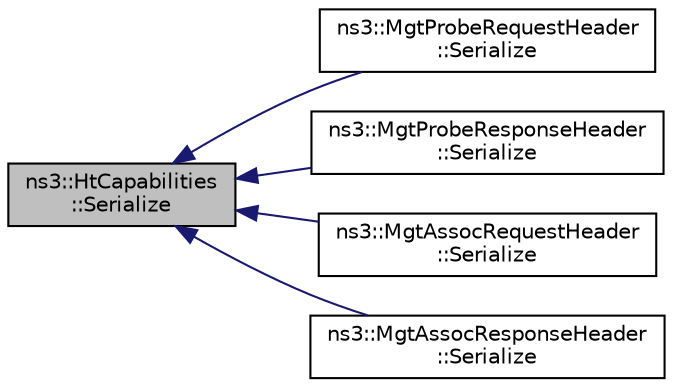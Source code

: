 digraph "ns3::HtCapabilities::Serialize"
{
  edge [fontname="Helvetica",fontsize="10",labelfontname="Helvetica",labelfontsize="10"];
  node [fontname="Helvetica",fontsize="10",shape=record];
  rankdir="LR";
  Node1 [label="ns3::HtCapabilities\l::Serialize",height=0.2,width=0.4,color="black", fillcolor="grey75", style="filled", fontcolor="black"];
  Node1 -> Node2 [dir="back",color="midnightblue",fontsize="10",style="solid"];
  Node2 [label="ns3::MgtProbeRequestHeader\l::Serialize",height=0.2,width=0.4,color="black", fillcolor="white", style="filled",URL="$de/dec/classns3_1_1MgtProbeRequestHeader.html#afa7d6bcf7c03df0927635a07cfff6d13"];
  Node1 -> Node3 [dir="back",color="midnightblue",fontsize="10",style="solid"];
  Node3 [label="ns3::MgtProbeResponseHeader\l::Serialize",height=0.2,width=0.4,color="black", fillcolor="white", style="filled",URL="$d7/d3c/classns3_1_1MgtProbeResponseHeader.html#a721188a210bcccb82dcb65ec389a264d"];
  Node1 -> Node4 [dir="back",color="midnightblue",fontsize="10",style="solid"];
  Node4 [label="ns3::MgtAssocRequestHeader\l::Serialize",height=0.2,width=0.4,color="black", fillcolor="white", style="filled",URL="$d6/dec/classns3_1_1MgtAssocRequestHeader.html#a5af209ceffdc8e66f29efe0aed867c6e"];
  Node1 -> Node5 [dir="back",color="midnightblue",fontsize="10",style="solid"];
  Node5 [label="ns3::MgtAssocResponseHeader\l::Serialize",height=0.2,width=0.4,color="black", fillcolor="white", style="filled",URL="$d2/d1d/classns3_1_1MgtAssocResponseHeader.html#a2b3e70a1b228b9f3ca8b8a43068f13a2"];
}
